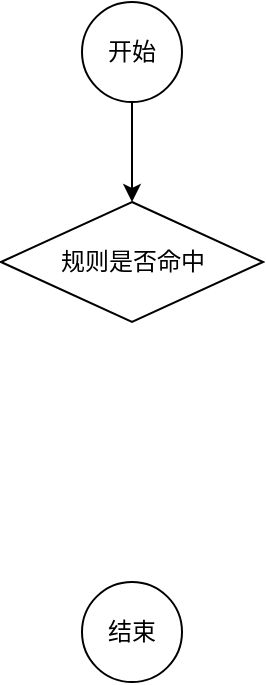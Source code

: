 <mxfile version="21.6.9" type="github">
  <diagram name="第 1 页" id="f-w1hROpVEtGUasfpLYD">
    <mxGraphModel dx="1379" dy="751" grid="1" gridSize="10" guides="1" tooltips="1" connect="1" arrows="1" fold="1" page="1" pageScale="1" pageWidth="827" pageHeight="1169" math="0" shadow="0">
      <root>
        <mxCell id="0" />
        <mxCell id="1" parent="0" />
        <mxCell id="GxHEq-_8IUy-u3DmbjPP-3" style="edgeStyle=orthogonalEdgeStyle;rounded=0;orthogonalLoop=1;jettySize=auto;html=1;exitX=0.5;exitY=1;exitDx=0;exitDy=0;entryX=0.5;entryY=0;entryDx=0;entryDy=0;" edge="1" parent="1" source="GxHEq-_8IUy-u3DmbjPP-1" target="GxHEq-_8IUy-u3DmbjPP-2">
          <mxGeometry relative="1" as="geometry" />
        </mxCell>
        <mxCell id="GxHEq-_8IUy-u3DmbjPP-1" value="开始" style="ellipse;whiteSpace=wrap;html=1;aspect=fixed;" vertex="1" parent="1">
          <mxGeometry x="334" y="150" width="50" height="50" as="geometry" />
        </mxCell>
        <mxCell id="GxHEq-_8IUy-u3DmbjPP-2" value="规则是否命中" style="rhombus;whiteSpace=wrap;html=1;" vertex="1" parent="1">
          <mxGeometry x="293.5" y="250" width="131" height="60" as="geometry" />
        </mxCell>
        <mxCell id="GxHEq-_8IUy-u3DmbjPP-5" value="结束" style="ellipse;whiteSpace=wrap;html=1;aspect=fixed;" vertex="1" parent="1">
          <mxGeometry x="334" y="440" width="50" height="50" as="geometry" />
        </mxCell>
      </root>
    </mxGraphModel>
  </diagram>
</mxfile>
